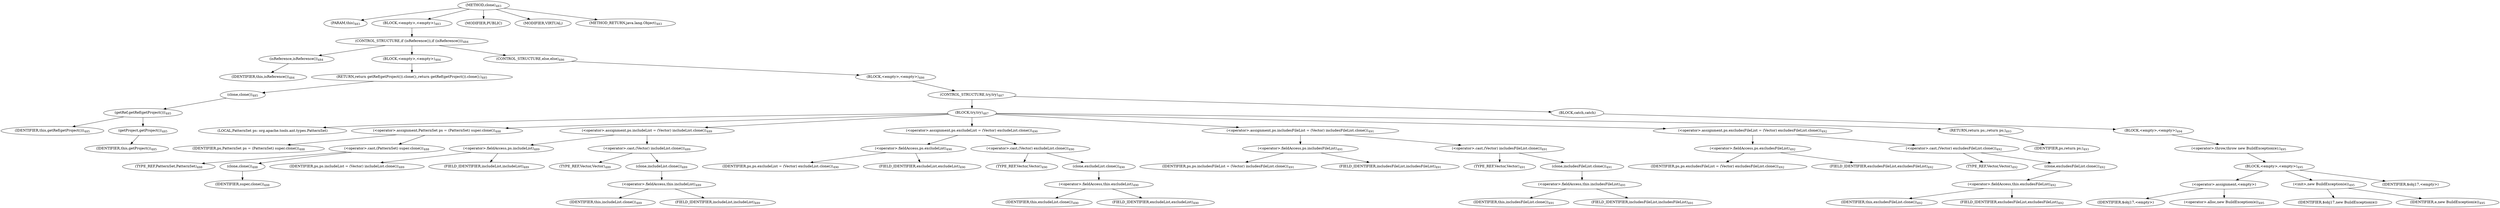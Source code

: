 digraph "clone" {  
"1187" [label = <(METHOD,clone)<SUB>483</SUB>> ]
"112" [label = <(PARAM,this)<SUB>483</SUB>> ]
"1188" [label = <(BLOCK,&lt;empty&gt;,&lt;empty&gt;)<SUB>483</SUB>> ]
"1189" [label = <(CONTROL_STRUCTURE,if (isReference()),if (isReference()))<SUB>484</SUB>> ]
"1190" [label = <(isReference,isReference())<SUB>484</SUB>> ]
"111" [label = <(IDENTIFIER,this,isReference())<SUB>484</SUB>> ]
"1191" [label = <(BLOCK,&lt;empty&gt;,&lt;empty&gt;)<SUB>484</SUB>> ]
"1192" [label = <(RETURN,return getRef(getProject()).clone();,return getRef(getProject()).clone();)<SUB>485</SUB>> ]
"1193" [label = <(clone,clone())<SUB>485</SUB>> ]
"1194" [label = <(getRef,getRef(getProject()))<SUB>485</SUB>> ]
"114" [label = <(IDENTIFIER,this,getRef(getProject()))<SUB>485</SUB>> ]
"1195" [label = <(getProject,getProject())<SUB>485</SUB>> ]
"113" [label = <(IDENTIFIER,this,getProject())<SUB>485</SUB>> ]
"1196" [label = <(CONTROL_STRUCTURE,else,else)<SUB>486</SUB>> ]
"1197" [label = <(BLOCK,&lt;empty&gt;,&lt;empty&gt;)<SUB>486</SUB>> ]
"1198" [label = <(CONTROL_STRUCTURE,try,try)<SUB>487</SUB>> ]
"1199" [label = <(BLOCK,try,try)<SUB>487</SUB>> ]
"1200" [label = <(LOCAL,PatternSet ps: org.apache.tools.ant.types.PatternSet)> ]
"1201" [label = <(&lt;operator&gt;.assignment,PatternSet ps = (PatternSet) super.clone())<SUB>488</SUB>> ]
"1202" [label = <(IDENTIFIER,ps,PatternSet ps = (PatternSet) super.clone())<SUB>488</SUB>> ]
"1203" [label = <(&lt;operator&gt;.cast,(PatternSet) super.clone())<SUB>488</SUB>> ]
"1204" [label = <(TYPE_REF,PatternSet,PatternSet)<SUB>488</SUB>> ]
"1205" [label = <(clone,clone())<SUB>488</SUB>> ]
"1206" [label = <(IDENTIFIER,super,clone())<SUB>488</SUB>> ]
"1207" [label = <(&lt;operator&gt;.assignment,ps.includeList = (Vector) includeList.clone())<SUB>489</SUB>> ]
"1208" [label = <(&lt;operator&gt;.fieldAccess,ps.includeList)<SUB>489</SUB>> ]
"1209" [label = <(IDENTIFIER,ps,ps.includeList = (Vector) includeList.clone())<SUB>489</SUB>> ]
"1210" [label = <(FIELD_IDENTIFIER,includeList,includeList)<SUB>489</SUB>> ]
"1211" [label = <(&lt;operator&gt;.cast,(Vector) includeList.clone())<SUB>489</SUB>> ]
"1212" [label = <(TYPE_REF,Vector,Vector)<SUB>489</SUB>> ]
"1213" [label = <(clone,includeList.clone())<SUB>489</SUB>> ]
"1214" [label = <(&lt;operator&gt;.fieldAccess,this.includeList)<SUB>489</SUB>> ]
"1215" [label = <(IDENTIFIER,this,includeList.clone())<SUB>489</SUB>> ]
"1216" [label = <(FIELD_IDENTIFIER,includeList,includeList)<SUB>489</SUB>> ]
"1217" [label = <(&lt;operator&gt;.assignment,ps.excludeList = (Vector) excludeList.clone())<SUB>490</SUB>> ]
"1218" [label = <(&lt;operator&gt;.fieldAccess,ps.excludeList)<SUB>490</SUB>> ]
"1219" [label = <(IDENTIFIER,ps,ps.excludeList = (Vector) excludeList.clone())<SUB>490</SUB>> ]
"1220" [label = <(FIELD_IDENTIFIER,excludeList,excludeList)<SUB>490</SUB>> ]
"1221" [label = <(&lt;operator&gt;.cast,(Vector) excludeList.clone())<SUB>490</SUB>> ]
"1222" [label = <(TYPE_REF,Vector,Vector)<SUB>490</SUB>> ]
"1223" [label = <(clone,excludeList.clone())<SUB>490</SUB>> ]
"1224" [label = <(&lt;operator&gt;.fieldAccess,this.excludeList)<SUB>490</SUB>> ]
"1225" [label = <(IDENTIFIER,this,excludeList.clone())<SUB>490</SUB>> ]
"1226" [label = <(FIELD_IDENTIFIER,excludeList,excludeList)<SUB>490</SUB>> ]
"1227" [label = <(&lt;operator&gt;.assignment,ps.includesFileList = (Vector) includesFileList.clone())<SUB>491</SUB>> ]
"1228" [label = <(&lt;operator&gt;.fieldAccess,ps.includesFileList)<SUB>491</SUB>> ]
"1229" [label = <(IDENTIFIER,ps,ps.includesFileList = (Vector) includesFileList.clone())<SUB>491</SUB>> ]
"1230" [label = <(FIELD_IDENTIFIER,includesFileList,includesFileList)<SUB>491</SUB>> ]
"1231" [label = <(&lt;operator&gt;.cast,(Vector) includesFileList.clone())<SUB>491</SUB>> ]
"1232" [label = <(TYPE_REF,Vector,Vector)<SUB>491</SUB>> ]
"1233" [label = <(clone,includesFileList.clone())<SUB>491</SUB>> ]
"1234" [label = <(&lt;operator&gt;.fieldAccess,this.includesFileList)<SUB>491</SUB>> ]
"1235" [label = <(IDENTIFIER,this,includesFileList.clone())<SUB>491</SUB>> ]
"1236" [label = <(FIELD_IDENTIFIER,includesFileList,includesFileList)<SUB>491</SUB>> ]
"1237" [label = <(&lt;operator&gt;.assignment,ps.excludesFileList = (Vector) excludesFileList.clone())<SUB>492</SUB>> ]
"1238" [label = <(&lt;operator&gt;.fieldAccess,ps.excludesFileList)<SUB>492</SUB>> ]
"1239" [label = <(IDENTIFIER,ps,ps.excludesFileList = (Vector) excludesFileList.clone())<SUB>492</SUB>> ]
"1240" [label = <(FIELD_IDENTIFIER,excludesFileList,excludesFileList)<SUB>492</SUB>> ]
"1241" [label = <(&lt;operator&gt;.cast,(Vector) excludesFileList.clone())<SUB>492</SUB>> ]
"1242" [label = <(TYPE_REF,Vector,Vector)<SUB>492</SUB>> ]
"1243" [label = <(clone,excludesFileList.clone())<SUB>492</SUB>> ]
"1244" [label = <(&lt;operator&gt;.fieldAccess,this.excludesFileList)<SUB>492</SUB>> ]
"1245" [label = <(IDENTIFIER,this,excludesFileList.clone())<SUB>492</SUB>> ]
"1246" [label = <(FIELD_IDENTIFIER,excludesFileList,excludesFileList)<SUB>492</SUB>> ]
"1247" [label = <(RETURN,return ps;,return ps;)<SUB>493</SUB>> ]
"1248" [label = <(IDENTIFIER,ps,return ps;)<SUB>493</SUB>> ]
"1249" [label = <(BLOCK,catch,catch)> ]
"1250" [label = <(BLOCK,&lt;empty&gt;,&lt;empty&gt;)<SUB>494</SUB>> ]
"1251" [label = <(&lt;operator&gt;.throw,throw new BuildException(e);)<SUB>495</SUB>> ]
"1252" [label = <(BLOCK,&lt;empty&gt;,&lt;empty&gt;)<SUB>495</SUB>> ]
"1253" [label = <(&lt;operator&gt;.assignment,&lt;empty&gt;)> ]
"1254" [label = <(IDENTIFIER,$obj17,&lt;empty&gt;)> ]
"1255" [label = <(&lt;operator&gt;.alloc,new BuildException(e))<SUB>495</SUB>> ]
"1256" [label = <(&lt;init&gt;,new BuildException(e))<SUB>495</SUB>> ]
"1257" [label = <(IDENTIFIER,$obj17,new BuildException(e))> ]
"1258" [label = <(IDENTIFIER,e,new BuildException(e))<SUB>495</SUB>> ]
"1259" [label = <(IDENTIFIER,$obj17,&lt;empty&gt;)> ]
"1260" [label = <(MODIFIER,PUBLIC)> ]
"1261" [label = <(MODIFIER,VIRTUAL)> ]
"1262" [label = <(METHOD_RETURN,java.lang.Object)<SUB>483</SUB>> ]
  "1187" -> "112" 
  "1187" -> "1188" 
  "1187" -> "1260" 
  "1187" -> "1261" 
  "1187" -> "1262" 
  "1188" -> "1189" 
  "1189" -> "1190" 
  "1189" -> "1191" 
  "1189" -> "1196" 
  "1190" -> "111" 
  "1191" -> "1192" 
  "1192" -> "1193" 
  "1193" -> "1194" 
  "1194" -> "114" 
  "1194" -> "1195" 
  "1195" -> "113" 
  "1196" -> "1197" 
  "1197" -> "1198" 
  "1198" -> "1199" 
  "1198" -> "1249" 
  "1199" -> "1200" 
  "1199" -> "1201" 
  "1199" -> "1207" 
  "1199" -> "1217" 
  "1199" -> "1227" 
  "1199" -> "1237" 
  "1199" -> "1247" 
  "1201" -> "1202" 
  "1201" -> "1203" 
  "1203" -> "1204" 
  "1203" -> "1205" 
  "1205" -> "1206" 
  "1207" -> "1208" 
  "1207" -> "1211" 
  "1208" -> "1209" 
  "1208" -> "1210" 
  "1211" -> "1212" 
  "1211" -> "1213" 
  "1213" -> "1214" 
  "1214" -> "1215" 
  "1214" -> "1216" 
  "1217" -> "1218" 
  "1217" -> "1221" 
  "1218" -> "1219" 
  "1218" -> "1220" 
  "1221" -> "1222" 
  "1221" -> "1223" 
  "1223" -> "1224" 
  "1224" -> "1225" 
  "1224" -> "1226" 
  "1227" -> "1228" 
  "1227" -> "1231" 
  "1228" -> "1229" 
  "1228" -> "1230" 
  "1231" -> "1232" 
  "1231" -> "1233" 
  "1233" -> "1234" 
  "1234" -> "1235" 
  "1234" -> "1236" 
  "1237" -> "1238" 
  "1237" -> "1241" 
  "1238" -> "1239" 
  "1238" -> "1240" 
  "1241" -> "1242" 
  "1241" -> "1243" 
  "1243" -> "1244" 
  "1244" -> "1245" 
  "1244" -> "1246" 
  "1247" -> "1248" 
  "1249" -> "1250" 
  "1250" -> "1251" 
  "1251" -> "1252" 
  "1252" -> "1253" 
  "1252" -> "1256" 
  "1252" -> "1259" 
  "1253" -> "1254" 
  "1253" -> "1255" 
  "1256" -> "1257" 
  "1256" -> "1258" 
}
